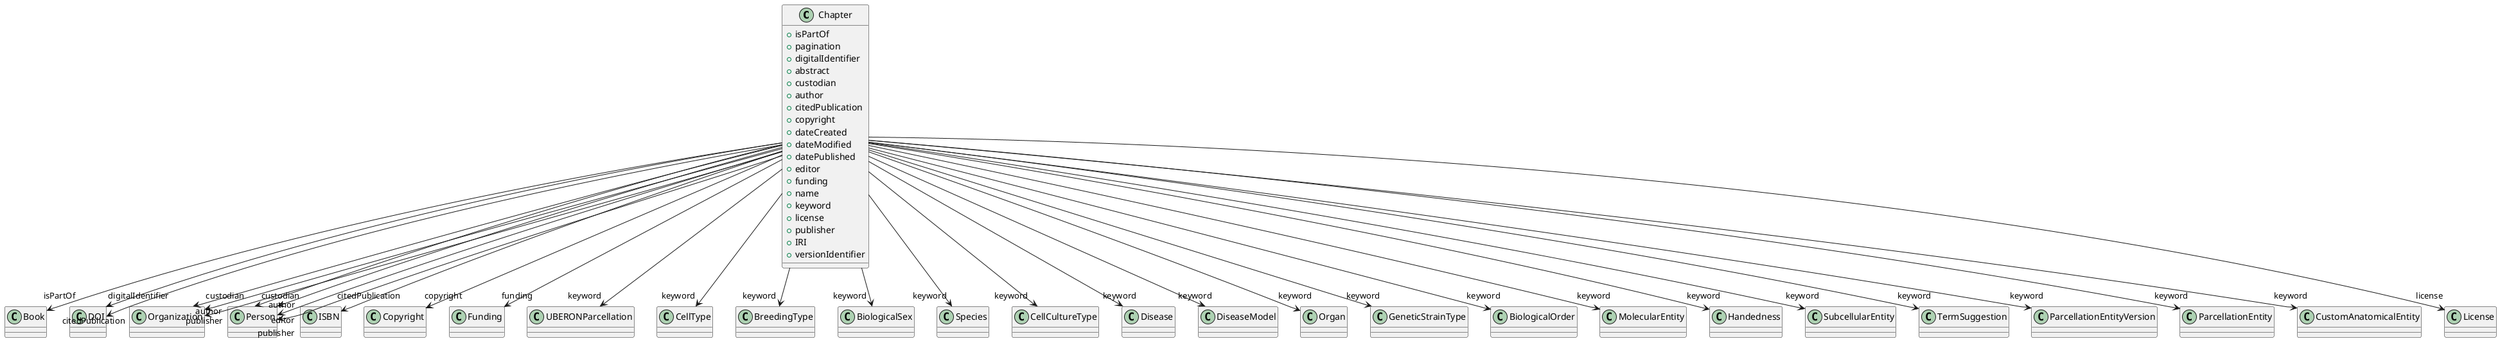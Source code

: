 @startuml
class Chapter {
+isPartOf
+pagination
+digitalIdentifier
+abstract
+custodian
+author
+citedPublication
+copyright
+dateCreated
+dateModified
+datePublished
+editor
+funding
+name
+keyword
+license
+publisher
+IRI
+versionIdentifier

}
Chapter -d-> "isPartOf" Book
Chapter -d-> "digitalIdentifier" DOI
Chapter -d-> "custodian" Organization
Chapter -d-> "custodian" Person
Chapter -d-> "author" Organization
Chapter -d-> "author" Person
Chapter -d-> "citedPublication" DOI
Chapter -d-> "citedPublication" ISBN
Chapter -d-> "copyright" Copyright
Chapter -d-> "editor" Person
Chapter -d-> "funding" Funding
Chapter -d-> "keyword" UBERONParcellation
Chapter -d-> "keyword" CellType
Chapter -d-> "keyword" BreedingType
Chapter -d-> "keyword" BiologicalSex
Chapter -d-> "keyword" Species
Chapter -d-> "keyword" CellCultureType
Chapter -d-> "keyword" Disease
Chapter -d-> "keyword" DiseaseModel
Chapter -d-> "keyword" Organ
Chapter -d-> "keyword" GeneticStrainType
Chapter -d-> "keyword" BiologicalOrder
Chapter -d-> "keyword" MolecularEntity
Chapter -d-> "keyword" Handedness
Chapter -d-> "keyword" SubcellularEntity
Chapter -d-> "keyword" TermSuggestion
Chapter -d-> "keyword" ParcellationEntityVersion
Chapter -d-> "keyword" ParcellationEntity
Chapter -d-> "keyword" CustomAnatomicalEntity
Chapter -d-> "license" License
Chapter -d-> "publisher" Organization
Chapter -d-> "publisher" Person

@enduml